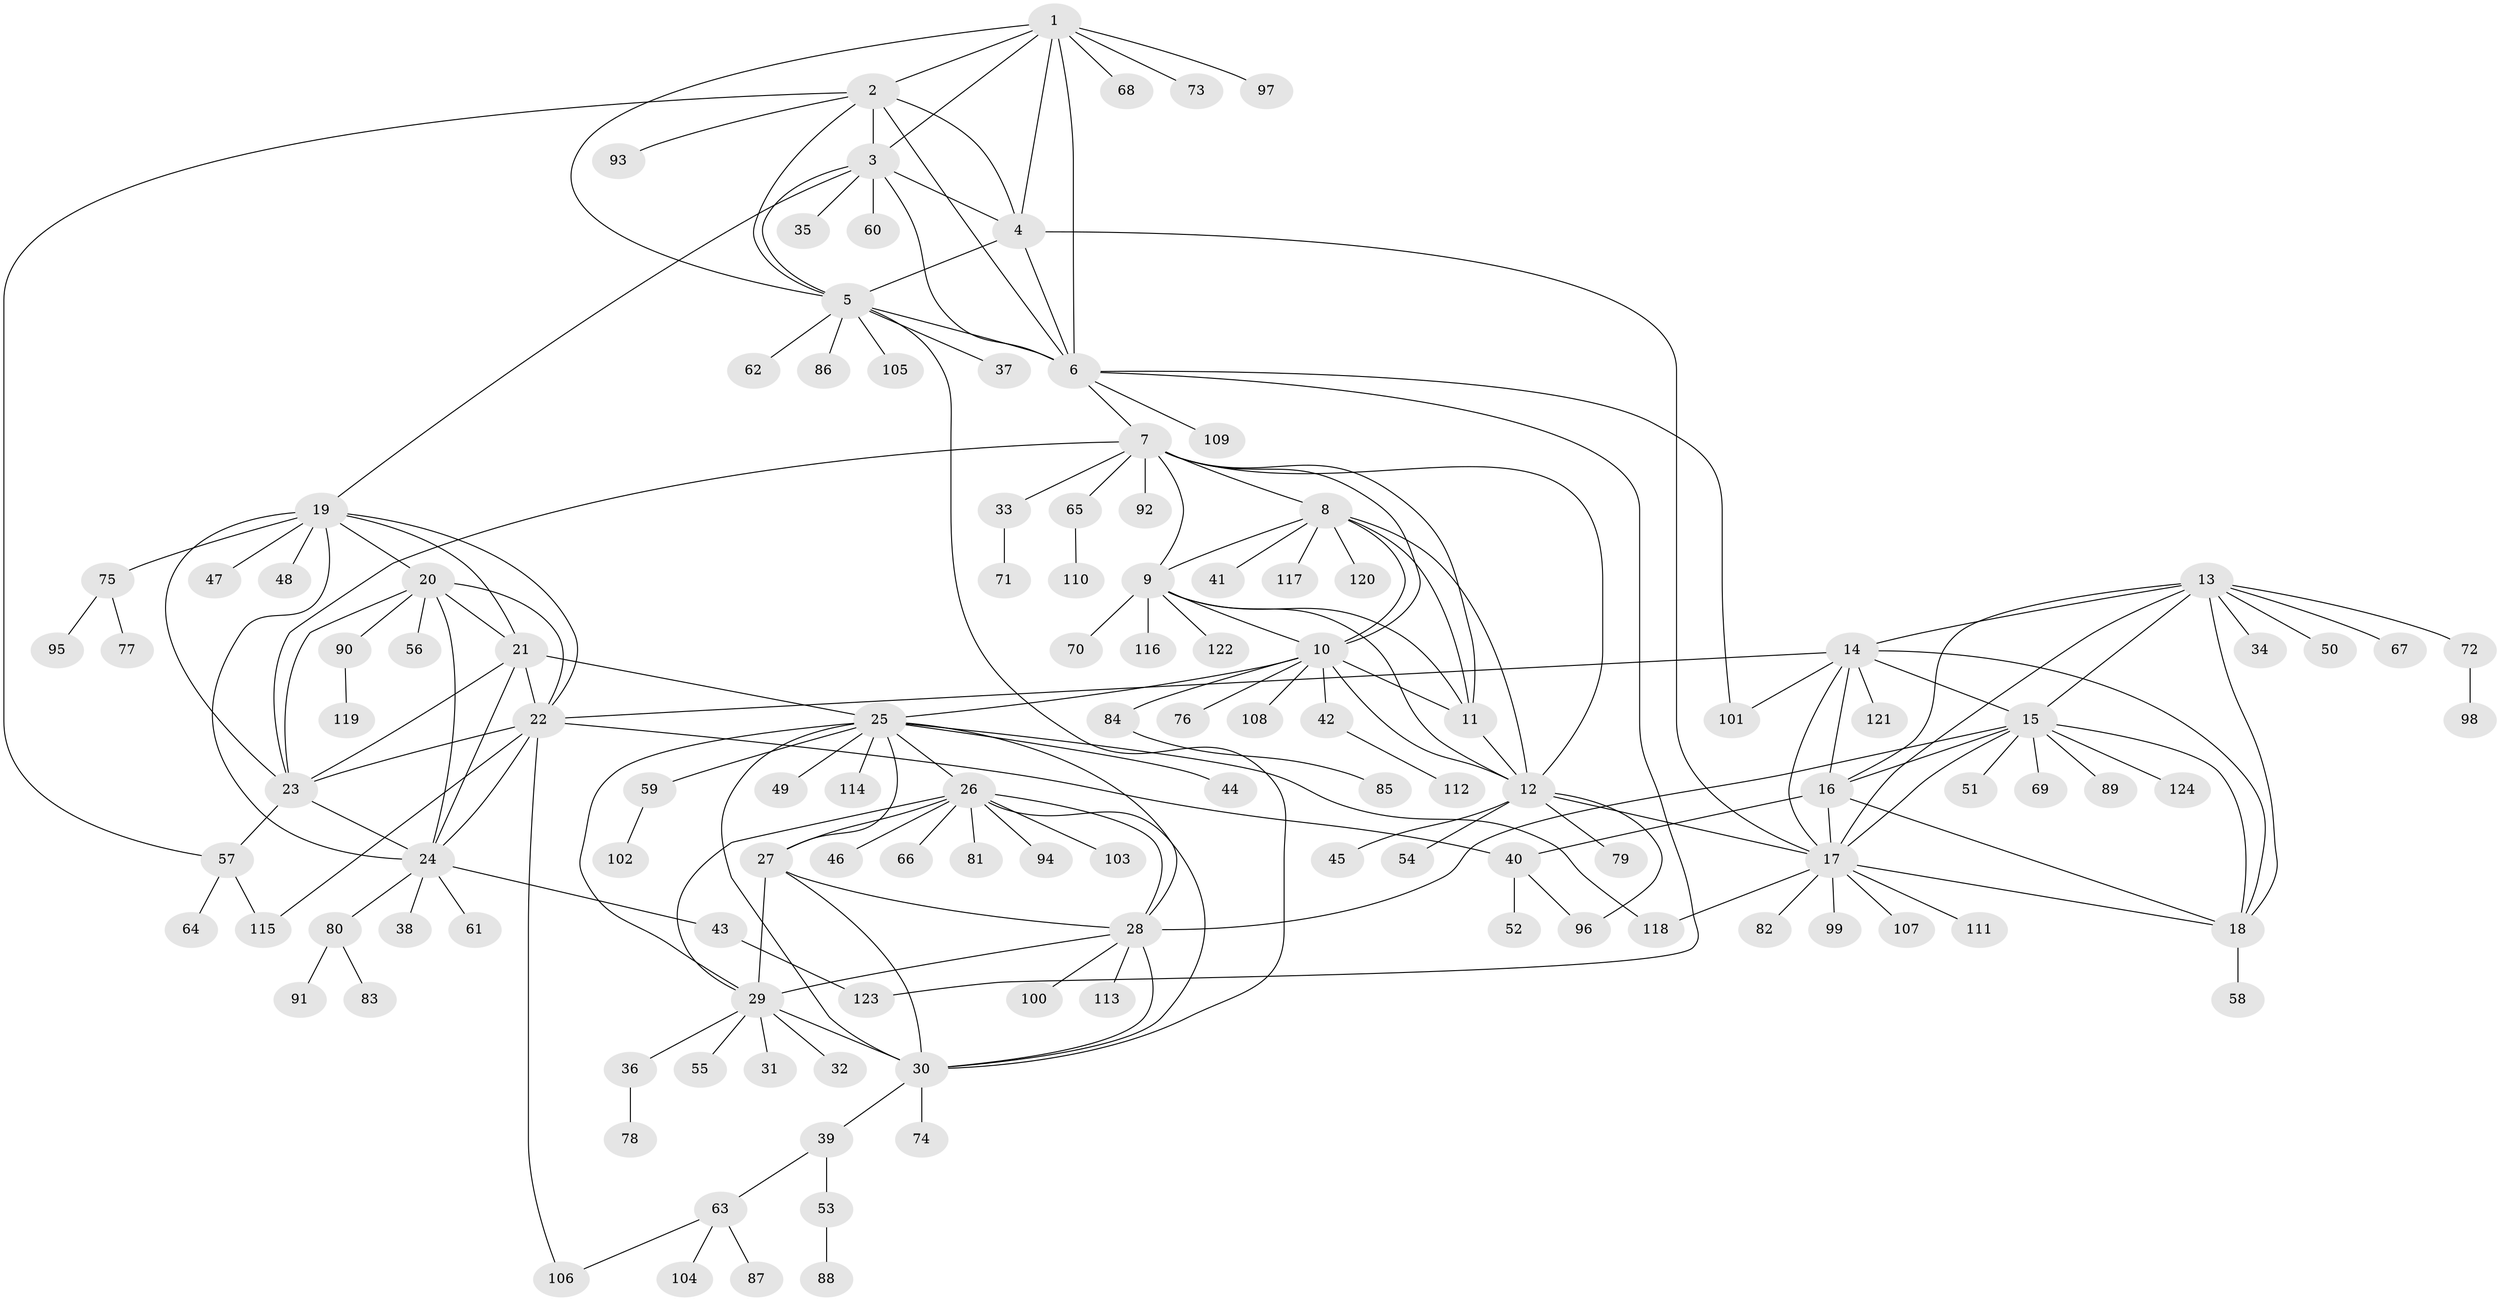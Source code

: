 // coarse degree distribution, {5: 0.1, 1: 0.56, 8: 0.02, 7: 0.1, 3: 0.04, 4: 0.02, 2: 0.08, 6: 0.04, 9: 0.04}
// Generated by graph-tools (version 1.1) at 2025/37/03/04/25 23:37:38]
// undirected, 124 vertices, 187 edges
graph export_dot {
  node [color=gray90,style=filled];
  1;
  2;
  3;
  4;
  5;
  6;
  7;
  8;
  9;
  10;
  11;
  12;
  13;
  14;
  15;
  16;
  17;
  18;
  19;
  20;
  21;
  22;
  23;
  24;
  25;
  26;
  27;
  28;
  29;
  30;
  31;
  32;
  33;
  34;
  35;
  36;
  37;
  38;
  39;
  40;
  41;
  42;
  43;
  44;
  45;
  46;
  47;
  48;
  49;
  50;
  51;
  52;
  53;
  54;
  55;
  56;
  57;
  58;
  59;
  60;
  61;
  62;
  63;
  64;
  65;
  66;
  67;
  68;
  69;
  70;
  71;
  72;
  73;
  74;
  75;
  76;
  77;
  78;
  79;
  80;
  81;
  82;
  83;
  84;
  85;
  86;
  87;
  88;
  89;
  90;
  91;
  92;
  93;
  94;
  95;
  96;
  97;
  98;
  99;
  100;
  101;
  102;
  103;
  104;
  105;
  106;
  107;
  108;
  109;
  110;
  111;
  112;
  113;
  114;
  115;
  116;
  117;
  118;
  119;
  120;
  121;
  122;
  123;
  124;
  1 -- 2;
  1 -- 3;
  1 -- 4;
  1 -- 5;
  1 -- 6;
  1 -- 68;
  1 -- 73;
  1 -- 97;
  2 -- 3;
  2 -- 4;
  2 -- 5;
  2 -- 6;
  2 -- 57;
  2 -- 93;
  3 -- 4;
  3 -- 5;
  3 -- 6;
  3 -- 19;
  3 -- 35;
  3 -- 60;
  4 -- 5;
  4 -- 6;
  4 -- 17;
  5 -- 6;
  5 -- 30;
  5 -- 37;
  5 -- 62;
  5 -- 86;
  5 -- 105;
  6 -- 7;
  6 -- 101;
  6 -- 109;
  6 -- 123;
  7 -- 8;
  7 -- 9;
  7 -- 10;
  7 -- 11;
  7 -- 12;
  7 -- 23;
  7 -- 33;
  7 -- 65;
  7 -- 92;
  8 -- 9;
  8 -- 10;
  8 -- 11;
  8 -- 12;
  8 -- 41;
  8 -- 117;
  8 -- 120;
  9 -- 10;
  9 -- 11;
  9 -- 12;
  9 -- 70;
  9 -- 116;
  9 -- 122;
  10 -- 11;
  10 -- 12;
  10 -- 25;
  10 -- 42;
  10 -- 76;
  10 -- 84;
  10 -- 108;
  11 -- 12;
  12 -- 17;
  12 -- 45;
  12 -- 54;
  12 -- 79;
  12 -- 96;
  13 -- 14;
  13 -- 15;
  13 -- 16;
  13 -- 17;
  13 -- 18;
  13 -- 34;
  13 -- 50;
  13 -- 67;
  13 -- 72;
  14 -- 15;
  14 -- 16;
  14 -- 17;
  14 -- 18;
  14 -- 22;
  14 -- 101;
  14 -- 121;
  15 -- 16;
  15 -- 17;
  15 -- 18;
  15 -- 28;
  15 -- 51;
  15 -- 69;
  15 -- 89;
  15 -- 124;
  16 -- 17;
  16 -- 18;
  16 -- 40;
  17 -- 18;
  17 -- 82;
  17 -- 99;
  17 -- 107;
  17 -- 111;
  17 -- 118;
  18 -- 58;
  19 -- 20;
  19 -- 21;
  19 -- 22;
  19 -- 23;
  19 -- 24;
  19 -- 47;
  19 -- 48;
  19 -- 75;
  20 -- 21;
  20 -- 22;
  20 -- 23;
  20 -- 24;
  20 -- 56;
  20 -- 90;
  21 -- 22;
  21 -- 23;
  21 -- 24;
  21 -- 25;
  22 -- 23;
  22 -- 24;
  22 -- 40;
  22 -- 106;
  22 -- 115;
  23 -- 24;
  23 -- 57;
  24 -- 38;
  24 -- 43;
  24 -- 61;
  24 -- 80;
  25 -- 26;
  25 -- 27;
  25 -- 28;
  25 -- 29;
  25 -- 30;
  25 -- 44;
  25 -- 49;
  25 -- 59;
  25 -- 114;
  25 -- 118;
  26 -- 27;
  26 -- 28;
  26 -- 29;
  26 -- 30;
  26 -- 46;
  26 -- 66;
  26 -- 81;
  26 -- 94;
  26 -- 103;
  27 -- 28;
  27 -- 29;
  27 -- 30;
  28 -- 29;
  28 -- 30;
  28 -- 100;
  28 -- 113;
  29 -- 30;
  29 -- 31;
  29 -- 32;
  29 -- 36;
  29 -- 55;
  30 -- 39;
  30 -- 74;
  33 -- 71;
  36 -- 78;
  39 -- 53;
  39 -- 63;
  40 -- 52;
  40 -- 96;
  42 -- 112;
  43 -- 123;
  53 -- 88;
  57 -- 64;
  57 -- 115;
  59 -- 102;
  63 -- 87;
  63 -- 104;
  63 -- 106;
  65 -- 110;
  72 -- 98;
  75 -- 77;
  75 -- 95;
  80 -- 83;
  80 -- 91;
  84 -- 85;
  90 -- 119;
}
